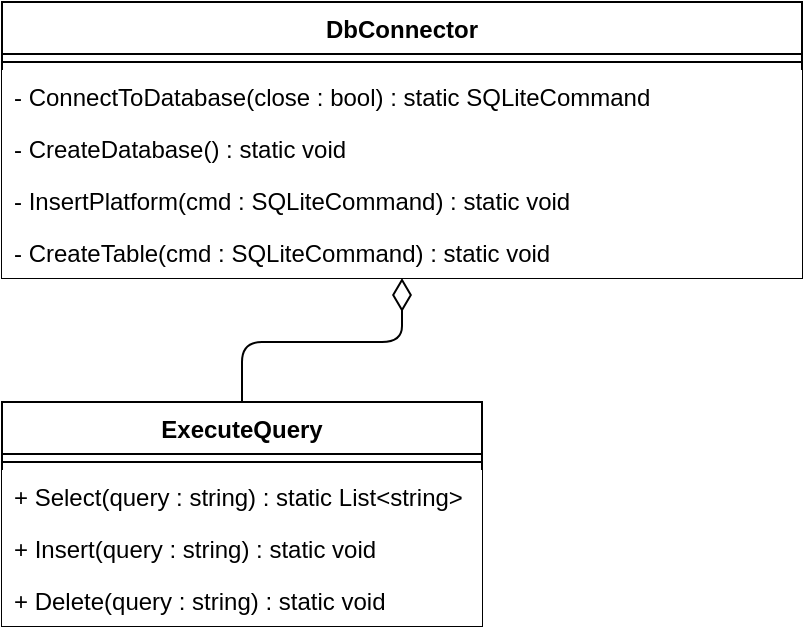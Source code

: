 <mxfile version="12.3.2" type="device" pages="4"><diagram id="8rH2qhK0ciFLfa-9ikj1" name="DatabaseManager"><mxGraphModel dx="1408" dy="808" grid="1" gridSize="10" guides="1" tooltips="1" connect="1" arrows="1" fold="1" page="1" pageScale="1" pageWidth="1169" pageHeight="827" math="0" shadow="0"><root><mxCell id="0"/><mxCell id="1" parent="0"/><mxCell id="wqlBL6JiEIg9jFbUROmp-1" value="DbConnector" style="swimlane;fontStyle=1;align=center;verticalAlign=top;childLayout=stackLayout;horizontal=1;startSize=26;horizontalStack=0;resizeParent=1;resizeParentMax=0;resizeLast=0;collapsible=1;marginBottom=0;fillColor=#ffffff;" parent="1" vertex="1"><mxGeometry x="40" y="40" width="400" height="138" as="geometry"/></mxCell><mxCell id="wqlBL6JiEIg9jFbUROmp-3" value="" style="line;strokeWidth=1;fillColor=#ffffff;align=left;verticalAlign=middle;spacingTop=-1;spacingLeft=3;spacingRight=3;rotatable=0;labelPosition=right;points=[];portConstraint=eastwest;" parent="wqlBL6JiEIg9jFbUROmp-1" vertex="1"><mxGeometry y="26" width="400" height="8" as="geometry"/></mxCell><mxCell id="wqlBL6JiEIg9jFbUROmp-14" value="- ConnectToDatabase(close : bool) : static SQLiteCommand" style="text;strokeColor=none;fillColor=#ffffff;align=left;verticalAlign=top;spacingLeft=4;spacingRight=4;overflow=hidden;rotatable=0;points=[[0,0.5],[1,0.5]];portConstraint=eastwest;" parent="wqlBL6JiEIg9jFbUROmp-1" vertex="1"><mxGeometry y="34" width="400" height="26" as="geometry"/></mxCell><mxCell id="5YTrlVqjwwyKd8IyrAX--2" value="- CreateDatabase() : static void" style="text;strokeColor=none;fillColor=#ffffff;align=left;verticalAlign=top;spacingLeft=4;spacingRight=4;overflow=hidden;rotatable=0;points=[[0,0.5],[1,0.5]];portConstraint=eastwest;" parent="wqlBL6JiEIg9jFbUROmp-1" vertex="1"><mxGeometry y="60" width="400" height="26" as="geometry"/></mxCell><mxCell id="wqlBL6JiEIg9jFbUROmp-13" value="- InsertPlatform(cmd : SQLiteCommand) : static void" style="text;strokeColor=none;fillColor=#ffffff;align=left;verticalAlign=top;spacingLeft=4;spacingRight=4;overflow=hidden;rotatable=0;points=[[0,0.5],[1,0.5]];portConstraint=eastwest;" parent="wqlBL6JiEIg9jFbUROmp-1" vertex="1"><mxGeometry y="86" width="400" height="26" as="geometry"/></mxCell><mxCell id="wqlBL6JiEIg9jFbUROmp-4" value="- CreateTable(cmd : SQLiteCommand) : static void" style="text;strokeColor=none;fillColor=#ffffff;align=left;verticalAlign=top;spacingLeft=4;spacingRight=4;overflow=hidden;rotatable=0;points=[[0,0.5],[1,0.5]];portConstraint=eastwest;" parent="wqlBL6JiEIg9jFbUROmp-1" vertex="1"><mxGeometry y="112" width="400" height="26" as="geometry"/></mxCell><mxCell id="wqlBL6JiEIg9jFbUROmp-9" value="ExecuteQuery" style="swimlane;fontStyle=1;align=center;verticalAlign=top;childLayout=stackLayout;horizontal=1;startSize=26;horizontalStack=0;resizeParent=1;resizeParentMax=0;resizeLast=0;collapsible=1;marginBottom=0;fillColor=#ffffff;" parent="1" vertex="1"><mxGeometry x="40" y="240" width="240" height="112" as="geometry"/></mxCell><mxCell id="wqlBL6JiEIg9jFbUROmp-11" value="" style="line;strokeWidth=1;fillColor=#ffffff;align=left;verticalAlign=middle;spacingTop=-1;spacingLeft=3;spacingRight=3;rotatable=0;labelPosition=right;points=[];portConstraint=eastwest;" parent="wqlBL6JiEIg9jFbUROmp-9" vertex="1"><mxGeometry y="26" width="240" height="8" as="geometry"/></mxCell><mxCell id="wqlBL6JiEIg9jFbUROmp-17" value="+ Select(query : string) : static List&lt;string&gt;" style="text;strokeColor=none;fillColor=#ffffff;align=left;verticalAlign=top;spacingLeft=4;spacingRight=4;overflow=hidden;rotatable=0;points=[[0,0.5],[1,0.5]];portConstraint=eastwest;" parent="wqlBL6JiEIg9jFbUROmp-9" vertex="1"><mxGeometry y="34" width="240" height="26" as="geometry"/></mxCell><mxCell id="wqlBL6JiEIg9jFbUROmp-16" value="+ Insert(query : string) : static void" style="text;strokeColor=none;fillColor=#ffffff;align=left;verticalAlign=top;spacingLeft=4;spacingRight=4;overflow=hidden;rotatable=0;points=[[0,0.5],[1,0.5]];portConstraint=eastwest;" parent="wqlBL6JiEIg9jFbUROmp-9" vertex="1"><mxGeometry y="60" width="240" height="26" as="geometry"/></mxCell><mxCell id="wqlBL6JiEIg9jFbUROmp-12" value="+ Delete(query : string) : static void" style="text;strokeColor=none;fillColor=#ffffff;align=left;verticalAlign=top;spacingLeft=4;spacingRight=4;overflow=hidden;rotatable=0;points=[[0,0.5],[1,0.5]];portConstraint=eastwest;" parent="wqlBL6JiEIg9jFbUROmp-9" vertex="1"><mxGeometry y="86" width="240" height="26" as="geometry"/></mxCell><mxCell id="5YTrlVqjwwyKd8IyrAX--1" value="&lt;div&gt;&lt;br&gt;&lt;/div&gt;" style="endArrow=none;html=1;endSize=12;startArrow=diamondThin;startSize=14;startFill=0;edgeStyle=orthogonalEdgeStyle;align=left;verticalAlign=bottom;endFill=0;entryX=0.5;entryY=0;entryDx=0;entryDy=0;exitX=0.5;exitY=1;exitDx=0;exitDy=0;" parent="1" source="wqlBL6JiEIg9jFbUROmp-1" target="wqlBL6JiEIg9jFbUROmp-9" edge="1"><mxGeometry x="-1" y="3" relative="1" as="geometry"><mxPoint x="40" y="340" as="sourcePoint"/><mxPoint x="200" y="340" as="targetPoint"/><Array as="points"><mxPoint x="240" y="210"/><mxPoint x="160" y="210"/></Array></mxGeometry></mxCell></root></mxGraphModel></diagram><diagram id="6PslcajDcrv22gbmObZF" name="DataManager"><mxGraphModel dx="1072" dy="792" grid="1" gridSize="10" guides="1" tooltips="1" connect="1" arrows="1" fold="1" page="1" pageScale="1" pageWidth="827" pageHeight="1169" math="0" shadow="0"><root><mxCell id="2_iFJF8kQrkWh5vnHYpg-0"/><mxCell id="2_iFJF8kQrkWh5vnHYpg-1" parent="2_iFJF8kQrkWh5vnHYpg-0"/><mxCell id="2_iFJF8kQrkWh5vnHYpg-2" value="CryptoPassword" style="swimlane;fontStyle=1;align=center;verticalAlign=top;childLayout=stackLayout;horizontal=1;startSize=26;horizontalStack=0;resizeParent=1;resizeParentMax=0;resizeLast=0;collapsible=1;marginBottom=0;fillColor=#ffffff;" parent="2_iFJF8kQrkWh5vnHYpg-1" vertex="1"><mxGeometry x="40" y="40" width="320" height="164" as="geometry"/></mxCell><mxCell id="2_iFJF8kQrkWh5vnHYpg-3" value="- saltSize : const int" style="text;strokeColor=none;fillColor=#ffffff;align=left;verticalAlign=top;spacingLeft=4;spacingRight=4;overflow=hidden;rotatable=0;points=[[0,0.5],[1,0.5]];portConstraint=eastwest;" parent="2_iFJF8kQrkWh5vnHYpg-2" vertex="1"><mxGeometry y="26" width="320" height="26" as="geometry"/></mxCell><mxCell id="2_iFJF8kQrkWh5vnHYpg-4" value="- hashSize : const int" style="text;strokeColor=none;fillColor=#ffffff;align=left;verticalAlign=top;spacingLeft=4;spacingRight=4;overflow=hidden;rotatable=0;points=[[0,0.5],[1,0.5]];portConstraint=eastwest;" parent="2_iFJF8kQrkWh5vnHYpg-2" vertex="1"><mxGeometry y="52" width="320" height="26" as="geometry"/></mxCell><mxCell id="2_iFJF8kQrkWh5vnHYpg-5" value="- iterations : const int" style="text;strokeColor=none;fillColor=#ffffff;align=left;verticalAlign=top;spacingLeft=4;spacingRight=4;overflow=hidden;rotatable=0;points=[[0,0.5],[1,0.5]];portConstraint=eastwest;" parent="2_iFJF8kQrkWh5vnHYpg-2" vertex="1"><mxGeometry y="78" width="320" height="26" as="geometry"/></mxCell><mxCell id="2_iFJF8kQrkWh5vnHYpg-6" value="" style="line;strokeWidth=1;fillColor=#ffffff;align=left;verticalAlign=middle;spacingTop=-1;spacingLeft=3;spacingRight=3;rotatable=0;labelPosition=right;points=[];portConstraint=eastwest;" parent="2_iFJF8kQrkWh5vnHYpg-2" vertex="1"><mxGeometry y="104" width="320" height="8" as="geometry"/></mxCell><mxCell id="2_iFJF8kQrkWh5vnHYpg-7" value="+ Hash(password : string) : string" style="text;strokeColor=none;fillColor=#ffffff;align=left;verticalAlign=top;spacingLeft=4;spacingRight=4;overflow=hidden;rotatable=0;points=[[0,0.5],[1,0.5]];portConstraint=eastwest;" parent="2_iFJF8kQrkWh5vnHYpg-2" vertex="1"><mxGeometry y="112" width="320" height="26" as="geometry"/></mxCell><mxCell id="2_iFJF8kQrkWh5vnHYpg-8" value="+ Verify(password : string, hashedPassword : string) : bool" style="text;strokeColor=none;fillColor=#ffffff;align=left;verticalAlign=top;spacingLeft=4;spacingRight=4;overflow=hidden;rotatable=0;points=[[0,0.5],[1,0.5]];portConstraint=eastwest;" parent="2_iFJF8kQrkWh5vnHYpg-2" vertex="1"><mxGeometry y="138" width="320" height="26" as="geometry"/></mxCell><mxCell id="2_iFJF8kQrkWh5vnHYpg-9" value="GameManager" style="swimlane;fontStyle=1;align=center;verticalAlign=top;childLayout=stackLayout;horizontal=1;startSize=26;horizontalStack=0;resizeParent=1;resizeParentMax=0;resizeLast=0;collapsible=1;marginBottom=0;fillColor=#ffffff;" parent="2_iFJF8kQrkWh5vnHYpg-1" vertex="1"><mxGeometry x="400" y="40" width="440" height="216" as="geometry"><mxRectangle x="240" y="40" width="130" height="26" as="alternateBounds"/></mxGeometry></mxCell><mxCell id="2_iFJF8kQrkWh5vnHYpg-12" value="" style="line;strokeWidth=1;fillColor=#ffffff;align=left;verticalAlign=middle;spacingTop=-1;spacingLeft=3;spacingRight=3;rotatable=0;labelPosition=right;points=[];portConstraint=eastwest;" parent="2_iFJF8kQrkWh5vnHYpg-9" vertex="1"><mxGeometry y="26" width="440" height="8" as="geometry"/></mxCell><mxCell id="2_iFJF8kQrkWh5vnHYpg-13" value="+ GetGameLibrary(email : string) : static DataTable" style="text;strokeColor=none;fillColor=#ffffff;align=left;verticalAlign=top;spacingLeft=4;spacingRight=4;overflow=hidden;rotatable=0;points=[[0,0.5],[1,0.5]];portConstraint=eastwest;" parent="2_iFJF8kQrkWh5vnHYpg-9" vertex="1"><mxGeometry y="34" width="440" height="26" as="geometry"/></mxCell><mxCell id="2_iFJF8kQrkWh5vnHYpg-14" value="+ AddGameToLibrary(game : Game, user : User) : static bool" style="text;strokeColor=none;fillColor=#ffffff;align=left;verticalAlign=top;spacingLeft=4;spacingRight=4;overflow=hidden;rotatable=0;points=[[0,0.5],[1,0.5]];portConstraint=eastwest;" parent="2_iFJF8kQrkWh5vnHYpg-9" vertex="1"><mxGeometry y="60" width="440" height="26" as="geometry"/></mxCell><mxCell id="wU154xudH4IZG13JJKXc-4" value="+ DeleteFromLibrary(cell1 : string, cell2 :  string, username : string) : static void" style="text;strokeColor=none;fillColor=#ffffff;align=left;verticalAlign=top;spacingLeft=4;spacingRight=4;overflow=hidden;rotatable=0;points=[[0,0.5],[1,0.5]];portConstraint=eastwest;" parent="2_iFJF8kQrkWh5vnHYpg-9" vertex="1"><mxGeometry y="86" width="440" height="26" as="geometry"/></mxCell><mxCell id="2_iFJF8kQrkWh5vnHYpg-15" value="+ GetGameList() : static List&lt;string&gt;" style="text;strokeColor=none;fillColor=#ffffff;align=left;verticalAlign=top;spacingLeft=4;spacingRight=4;overflow=hidden;rotatable=0;points=[[0,0.5],[1,0.5]];portConstraint=eastwest;" parent="2_iFJF8kQrkWh5vnHYpg-9" vertex="1"><mxGeometry y="112" width="440" height="26" as="geometry"/></mxCell><mxCell id="2_iFJF8kQrkWh5vnHYpg-16" value="+ AddGameToGameList(game : Game) : static void" style="text;strokeColor=none;fillColor=#ffffff;align=left;verticalAlign=top;spacingLeft=4;spacingRight=4;overflow=hidden;rotatable=0;points=[[0,0.5],[1,0.5]];portConstraint=eastwest;" parent="2_iFJF8kQrkWh5vnHYpg-9" vertex="1"><mxGeometry y="138" width="440" height="26" as="geometry"/></mxCell><mxCell id="wU154xudH4IZG13JJKXc-2" value="+ AddGamePlatform(game : Game) : static void " style="text;strokeColor=none;fillColor=#ffffff;align=left;verticalAlign=top;spacingLeft=4;spacingRight=4;overflow=hidden;rotatable=0;points=[[0,0.5],[1,0.5]];portConstraint=eastwest;" parent="2_iFJF8kQrkWh5vnHYpg-9" vertex="1"><mxGeometry y="164" width="440" height="26" as="geometry"/></mxCell><mxCell id="wU154xudH4IZG13JJKXc-3" value="+ GetGameID(game : Game) : static int" style="text;strokeColor=none;fillColor=#ffffff;align=left;verticalAlign=top;spacingLeft=4;spacingRight=4;overflow=hidden;rotatable=0;points=[[0,0.5],[1,0.5]];portConstraint=eastwest;" parent="2_iFJF8kQrkWh5vnHYpg-9" vertex="1"><mxGeometry y="190" width="440" height="26" as="geometry"/></mxCell><mxCell id="wU154xudH4IZG13JJKXc-1" style="edgeStyle=orthogonalEdgeStyle;rounded=1;orthogonalLoop=1;jettySize=auto;html=1;exitX=0.5;exitY=0;exitDx=0;exitDy=0;entryX=0.5;entryY=1;entryDx=0;entryDy=0;endArrow=diamondThin;endFill=0;endSize=14;startSize=14;" parent="2_iFJF8kQrkWh5vnHYpg-1" source="69_UM26M6LGKcwRAkgkt-0" target="2_iFJF8kQrkWh5vnHYpg-9" edge="1"><mxGeometry relative="1" as="geometry"><mxPoint x="630" y="230" as="targetPoint"/><Array as="points"><mxPoint x="700" y="300"/><mxPoint x="620" y="300"/></Array></mxGeometry></mxCell><mxCell id="69_UM26M6LGKcwRAkgkt-0" value="User" style="swimlane;fontStyle=1;align=center;verticalAlign=top;childLayout=stackLayout;horizontal=1;startSize=26;horizontalStack=0;resizeParent=1;resizeParentMax=0;resizeLast=0;collapsible=1;marginBottom=0;fillColor=#ffffff;" parent="2_iFJF8kQrkWh5vnHYpg-1" vertex="1"><mxGeometry x="520" y="480" width="360" height="164" as="geometry"/></mxCell><mxCell id="69_UM26M6LGKcwRAkgkt-1" value="- username : string" style="text;strokeColor=none;fillColor=#ffffff;align=left;verticalAlign=top;spacingLeft=4;spacingRight=4;overflow=hidden;rotatable=0;points=[[0,0.5],[1,0.5]];portConstraint=eastwest;" parent="69_UM26M6LGKcwRAkgkt-0" vertex="1"><mxGeometry y="26" width="360" height="26" as="geometry"/></mxCell><mxCell id="69_UM26M6LGKcwRAkgkt-2" value="- password : string" style="text;strokeColor=none;fillColor=#ffffff;align=left;verticalAlign=top;spacingLeft=4;spacingRight=4;overflow=hidden;rotatable=0;points=[[0,0.5],[1,0.5]];portConstraint=eastwest;" parent="69_UM26M6LGKcwRAkgkt-0" vertex="1"><mxGeometry y="52" width="360" height="26" as="geometry"/></mxCell><mxCell id="69_UM26M6LGKcwRAkgkt-3" value="- rePassword : string" style="text;strokeColor=none;fillColor=#ffffff;align=left;verticalAlign=top;spacingLeft=4;spacingRight=4;overflow=hidden;rotatable=0;points=[[0,0.5],[1,0.5]];portConstraint=eastwest;" parent="69_UM26M6LGKcwRAkgkt-0" vertex="1"><mxGeometry y="78" width="360" height="26" as="geometry"/></mxCell><mxCell id="69_UM26M6LGKcwRAkgkt-4" value="" style="line;strokeWidth=1;fillColor=#ffffff;align=left;verticalAlign=middle;spacingTop=-1;spacingLeft=3;spacingRight=3;rotatable=0;labelPosition=right;points=[];portConstraint=eastwest;" parent="69_UM26M6LGKcwRAkgkt-0" vertex="1"><mxGeometry y="104" width="360" height="8" as="geometry"/></mxCell><mxCell id="69_UM26M6LGKcwRAkgkt-6" value="+ User(username : string, password : string, rePassword : string)" style="text;strokeColor=none;fillColor=#ffffff;align=left;verticalAlign=top;spacingLeft=4;spacingRight=4;overflow=hidden;rotatable=0;points=[[0,0.5],[1,0.5]];portConstraint=eastwest;" parent="69_UM26M6LGKcwRAkgkt-0" vertex="1"><mxGeometry y="112" width="360" height="26" as="geometry"/></mxCell><mxCell id="69_UM26M6LGKcwRAkgkt-5" value="+ &lt;&lt;get&gt;&gt; Username() : string" style="text;strokeColor=none;fillColor=#ffffff;align=left;verticalAlign=top;spacingLeft=4;spacingRight=4;overflow=hidden;rotatable=0;points=[[0,0.5],[1,0.5]];portConstraint=eastwest;" parent="69_UM26M6LGKcwRAkgkt-0" vertex="1"><mxGeometry y="138" width="360" height="26" as="geometry"/></mxCell><mxCell id="69_UM26M6LGKcwRAkgkt-30" value="Game" style="swimlane;fontStyle=1;align=center;verticalAlign=top;childLayout=stackLayout;horizontal=1;startSize=26;horizontalStack=0;resizeParent=1;resizeParentMax=0;resizeLast=0;collapsible=1;marginBottom=0;fillColor=#ffffff;" parent="2_iFJF8kQrkWh5vnHYpg-1" vertex="1"><mxGeometry x="320" y="320" width="240" height="112" as="geometry"><mxRectangle x="240" y="40" width="130" height="26" as="alternateBounds"/></mxGeometry></mxCell><mxCell id="69_UM26M6LGKcwRAkgkt-34" value="- title : string" style="text;strokeColor=none;fillColor=#ffffff;align=left;verticalAlign=top;spacingLeft=4;spacingRight=4;overflow=hidden;rotatable=0;points=[[0,0.5],[1,0.5]];portConstraint=eastwest;" parent="69_UM26M6LGKcwRAkgkt-30" vertex="1"><mxGeometry y="26" width="240" height="26" as="geometry"/></mxCell><mxCell id="69_UM26M6LGKcwRAkgkt-32" value="- platform : string" style="text;strokeColor=none;fillColor=#ffffff;align=left;verticalAlign=top;spacingLeft=4;spacingRight=4;overflow=hidden;rotatable=0;points=[[0,0.5],[1,0.5]];portConstraint=eastwest;" parent="69_UM26M6LGKcwRAkgkt-30" vertex="1"><mxGeometry y="52" width="240" height="26" as="geometry"/></mxCell><mxCell id="69_UM26M6LGKcwRAkgkt-31" value="" style="line;strokeWidth=1;fillColor=#ffffff;align=left;verticalAlign=middle;spacingTop=-1;spacingLeft=3;spacingRight=3;rotatable=0;labelPosition=right;points=[];portConstraint=eastwest;" parent="69_UM26M6LGKcwRAkgkt-30" vertex="1"><mxGeometry y="78" width="240" height="8" as="geometry"/></mxCell><mxCell id="69_UM26M6LGKcwRAkgkt-33" value="+ Game(title : string, platform : string)" style="text;strokeColor=none;fillColor=#ffffff;align=left;verticalAlign=top;spacingLeft=4;spacingRight=4;overflow=hidden;rotatable=0;points=[[0,0.5],[1,0.5]];portConstraint=eastwest;" parent="69_UM26M6LGKcwRAkgkt-30" vertex="1"><mxGeometry y="86" width="240" height="26" as="geometry"/></mxCell><mxCell id="69_UM26M6LGKcwRAkgkt-41" value="LoginRegisterLib" style="swimlane;fontStyle=1;align=center;verticalAlign=top;childLayout=stackLayout;horizontal=1;startSize=26;horizontalStack=0;resizeParent=1;resizeParentMax=0;resizeLast=0;collapsible=1;marginBottom=0;fillColor=#ffffff;" parent="2_iFJF8kQrkWh5vnHYpg-1" vertex="1"><mxGeometry x="40" y="480" width="440" height="190" as="geometry"><mxRectangle x="240" y="40" width="130" height="26" as="alternateBounds"/></mxGeometry></mxCell><mxCell id="69_UM26M6LGKcwRAkgkt-42" value="- fieldColor : Color" style="text;strokeColor=none;fillColor=#ffffff;align=left;verticalAlign=top;spacingLeft=4;spacingRight=4;overflow=hidden;rotatable=0;points=[[0,0.5],[1,0.5]];portConstraint=eastwest;" parent="69_UM26M6LGKcwRAkgkt-41" vertex="1"><mxGeometry y="26" width="440" height="26" as="geometry"/></mxCell><mxCell id="69_UM26M6LGKcwRAkgkt-44" value="" style="line;strokeWidth=1;fillColor=#ffffff;align=left;verticalAlign=middle;spacingTop=-1;spacingLeft=3;spacingRight=3;rotatable=0;labelPosition=right;points=[];portConstraint=eastwest;" parent="69_UM26M6LGKcwRAkgkt-41" vertex="1"><mxGeometry y="52" width="440" height="8" as="geometry"/></mxCell><mxCell id="69_UM26M6LGKcwRAkgkt-45" value="+ &lt;&lt;get&gt;&gt; Status() : bool" style="text;strokeColor=none;fillColor=#ffffff;align=left;verticalAlign=top;spacingLeft=4;spacingRight=4;overflow=hidden;rotatable=0;points=[[0,0.5],[1,0.5]];portConstraint=eastwest;" parent="69_UM26M6LGKcwRAkgkt-41" vertex="1"><mxGeometry y="60" width="440" height="26" as="geometry"/></mxCell><mxCell id="69_UM26M6LGKcwRAkgkt-46" value="+ &lt;&lt;set&gt;&gt; Status() : bool" style="text;strokeColor=none;fillColor=#ffffff;align=left;verticalAlign=top;spacingLeft=4;spacingRight=4;overflow=hidden;rotatable=0;points=[[0,0.5],[1,0.5]];portConstraint=eastwest;" parent="69_UM26M6LGKcwRAkgkt-41" vertex="1"><mxGeometry y="86" width="440" height="26" as="geometry"/></mxCell><mxCell id="69_UM26M6LGKcwRAkgkt-47" value="+ ValidMail(email : string) : bool" style="text;strokeColor=none;fillColor=#ffffff;align=left;verticalAlign=top;spacingLeft=4;spacingRight=4;overflow=hidden;rotatable=0;points=[[0,0.5],[1,0.5]];portConstraint=eastwest;" parent="69_UM26M6LGKcwRAkgkt-41" vertex="1"><mxGeometry y="112" width="440" height="26" as="geometry"/></mxCell><mxCell id="69_UM26M6LGKcwRAkgkt-60" value="+ CheckMail(email : string) : Color" style="text;strokeColor=none;fillColor=#ffffff;align=left;verticalAlign=top;spacingLeft=4;spacingRight=4;overflow=hidden;rotatable=0;points=[[0,0.5],[1,0.5]];portConstraint=eastwest;" parent="69_UM26M6LGKcwRAkgkt-41" vertex="1"><mxGeometry y="138" width="440" height="26" as="geometry"/></mxCell><mxCell id="69_UM26M6LGKcwRAkgkt-48" value="+ CheckPassword(password : string, rePassword : string, status : bool) : Color" style="text;strokeColor=none;fillColor=#ffffff;align=left;verticalAlign=top;spacingLeft=4;spacingRight=4;overflow=hidden;rotatable=0;points=[[0,0.5],[1,0.5]];portConstraint=eastwest;" parent="69_UM26M6LGKcwRAkgkt-41" vertex="1"><mxGeometry y="164" width="440" height="26" as="geometry"/></mxCell><mxCell id="69_UM26M6LGKcwRAkgkt-49" value="UserManager" style="swimlane;fontStyle=1;align=center;verticalAlign=top;childLayout=stackLayout;horizontal=1;startSize=26;horizontalStack=0;resizeParent=1;resizeParentMax=0;resizeLast=0;collapsible=1;marginBottom=0;fillColor=#ffffff;" parent="2_iFJF8kQrkWh5vnHYpg-1" vertex="1"><mxGeometry x="40" y="320" width="240" height="138" as="geometry"/></mxCell><mxCell id="69_UM26M6LGKcwRAkgkt-52" value="  crypto : CryptoPassword" style="text;strokeColor=none;fillColor=#ffffff;align=left;verticalAlign=top;spacingLeft=4;spacingRight=4;overflow=hidden;rotatable=0;points=[[0,0.5],[1,0.5]];portConstraint=eastwest;" parent="69_UM26M6LGKcwRAkgkt-49" vertex="1"><mxGeometry y="26" width="240" height="26" as="geometry"/></mxCell><mxCell id="69_UM26M6LGKcwRAkgkt-53" value="" style="line;strokeWidth=1;fillColor=#ffffff;align=left;verticalAlign=middle;spacingTop=-1;spacingLeft=3;spacingRight=3;rotatable=0;labelPosition=right;points=[];portConstraint=eastwest;" parent="69_UM26M6LGKcwRAkgkt-49" vertex="1"><mxGeometry y="52" width="240" height="8" as="geometry"/></mxCell><mxCell id="69_UM26M6LGKcwRAkgkt-54" value="+ LoginRequest() : static bool" style="text;strokeColor=none;fillColor=#ffffff;align=left;verticalAlign=top;spacingLeft=4;spacingRight=4;overflow=hidden;rotatable=0;points=[[0,0.5],[1,0.5]];portConstraint=eastwest;" parent="69_UM26M6LGKcwRAkgkt-49" vertex="1"><mxGeometry y="60" width="240" height="26" as="geometry"/></mxCell><mxCell id="n_1ILSy6Zcqhq57bWC2y-1" value="+ RegisterRequest() : static bool" style="text;strokeColor=none;fillColor=#ffffff;align=left;verticalAlign=top;spacingLeft=4;spacingRight=4;overflow=hidden;rotatable=0;points=[[0,0.5],[1,0.5]];portConstraint=eastwest;" parent="69_UM26M6LGKcwRAkgkt-49" vertex="1"><mxGeometry y="86" width="240" height="26" as="geometry"/></mxCell><mxCell id="69_UM26M6LGKcwRAkgkt-55" value="+ GetUserID(email : string) : static int" style="text;strokeColor=none;fillColor=#ffffff;align=left;verticalAlign=top;spacingLeft=4;spacingRight=4;overflow=hidden;rotatable=0;points=[[0,0.5],[1,0.5]];portConstraint=eastwest;" parent="69_UM26M6LGKcwRAkgkt-49" vertex="1"><mxGeometry y="112" width="240" height="26" as="geometry"/></mxCell><mxCell id="69_UM26M6LGKcwRAkgkt-61" value="" style="endArrow=none;html=1;endSize=12;startArrow=diamondThin;startSize=14;startFill=0;edgeStyle=orthogonalEdgeStyle;align=left;verticalAlign=bottom;endFill=0;entryX=0.5;entryY=0;entryDx=0;entryDy=0;" parent="2_iFJF8kQrkWh5vnHYpg-1" source="2_iFJF8kQrkWh5vnHYpg-8" target="69_UM26M6LGKcwRAkgkt-49" edge="1"><mxGeometry x="1" y="-32" relative="1" as="geometry"><mxPoint x="240" y="240" as="sourcePoint"/><mxPoint x="300" y="730" as="targetPoint"/><mxPoint x="30" y="-22" as="offset"/><Array as="points"><mxPoint x="200" y="260"/><mxPoint x="160" y="260"/></Array></mxGeometry></mxCell><mxCell id="n_1ILSy6Zcqhq57bWC2y-0" value="" style="endArrow=none;html=1;endSize=12;startArrow=diamondThin;startSize=14;startFill=0;edgeStyle=orthogonalEdgeStyle;align=left;verticalAlign=bottom;endFill=0;entryX=0.5;entryY=0;entryDx=0;entryDy=0;exitX=0.5;exitY=1;exitDx=0;exitDy=0;" parent="2_iFJF8kQrkWh5vnHYpg-1" source="2_iFJF8kQrkWh5vnHYpg-9" target="69_UM26M6LGKcwRAkgkt-30" edge="1"><mxGeometry x="1" y="-32" relative="1" as="geometry"><mxPoint x="540" y="220" as="sourcePoint"/><mxPoint x="150" y="330" as="targetPoint"/><mxPoint x="30" y="-22" as="offset"/><Array as="points"><mxPoint x="620" y="300"/><mxPoint x="440" y="300"/></Array></mxGeometry></mxCell><mxCell id="wU154xudH4IZG13JJKXc-0" value="" style="endArrow=none;html=1;endSize=12;startArrow=diamondThin;startSize=14;startFill=0;edgeStyle=orthogonalEdgeStyle;align=left;verticalAlign=bottom;endFill=0;entryX=0;entryY=0.5;entryDx=0;entryDy=0;exitX=0.5;exitY=1;exitDx=0;exitDy=0;" parent="2_iFJF8kQrkWh5vnHYpg-1" source="2_iFJF8kQrkWh5vnHYpg-2" target="2_iFJF8kQrkWh5vnHYpg-9" edge="1"><mxGeometry x="1" y="-32" relative="1" as="geometry"><mxPoint x="250" y="240" as="sourcePoint"/><mxPoint x="450" y="290" as="targetPoint"/><mxPoint x="30" y="-22" as="offset"/><Array as="points"><mxPoint x="200" y="260"/><mxPoint x="380" y="260"/><mxPoint x="380" y="148"/></Array></mxGeometry></mxCell></root></mxGraphModel></diagram><diagram id="SNH6GtqS9SvUkmmcD7w4" name="GameLibrary"><mxGraphModel dx="1072" dy="792" grid="1" gridSize="10" guides="1" tooltips="1" connect="1" arrows="1" fold="1" page="1" pageScale="1" pageWidth="827" pageHeight="1169" math="0" shadow="0"><root><mxCell id="1zI9d-A1muuOE-DZFisw-0"/><mxCell id="1zI9d-A1muuOE-DZFisw-1" parent="1zI9d-A1muuOE-DZFisw-0"/></root></mxGraphModel></diagram><diagram id="SCbu2-3S-q2eXVAEVuSX" name="Exception"><mxGraphModel dx="1072" dy="792" grid="1" gridSize="10" guides="1" tooltips="1" connect="1" arrows="1" fold="1" page="1" pageScale="1" pageWidth="1169" pageHeight="827" math="0" shadow="0"><root><mxCell id="p5mgHxHK6JLiTEhJRNLz-0"/><mxCell id="p5mgHxHK6JLiTEhJRNLz-1" parent="p5mgHxHK6JLiTEhJRNLz-0"/><mxCell id="Ay51lUiRxHKTKbiWKoD_-0" value="DbException" style="swimlane;fontStyle=1;align=center;verticalAlign=top;childLayout=stackLayout;horizontal=1;startSize=26;horizontalStack=0;resizeParent=1;resizeParentMax=0;resizeLast=0;collapsible=1;marginBottom=0;fillColor=#ffffff;" parent="p5mgHxHK6JLiTEhJRNLz-1" vertex="1"><mxGeometry x="40" y="40" width="240" height="60" as="geometry"><mxRectangle x="240" y="40" width="130" height="26" as="alternateBounds"/></mxGeometry></mxCell><mxCell id="Ay51lUiRxHKTKbiWKoD_-1" value="" style="line;strokeWidth=1;fillColor=#ffffff;align=left;verticalAlign=middle;spacingTop=-1;spacingLeft=3;spacingRight=3;rotatable=0;labelPosition=right;points=[];portConstraint=eastwest;" parent="Ay51lUiRxHKTKbiWKoD_-0" vertex="1"><mxGeometry y="26" width="240" height="8" as="geometry"/></mxCell><mxCell id="Ay51lUiRxHKTKbiWKoD_-10" value="+ FailedDatabaseConnectionException()" style="text;strokeColor=none;fillColor=#ffffff;align=left;verticalAlign=top;spacingLeft=4;spacingRight=4;overflow=hidden;rotatable=0;points=[[0,0.5],[1,0.5]];portConstraint=eastwest;" parent="Ay51lUiRxHKTKbiWKoD_-0" vertex="1"><mxGeometry y="34" width="240" height="26" as="geometry"/></mxCell><mxCell id="Ay51lUiRxHKTKbiWKoD_-11" value="LoginRegisterException" style="swimlane;fontStyle=1;align=center;verticalAlign=top;childLayout=stackLayout;horizontal=1;startSize=26;horizontalStack=0;resizeParent=1;resizeParentMax=0;resizeLast=0;collapsible=1;marginBottom=0;fillColor=#ffffff;" parent="p5mgHxHK6JLiTEhJRNLz-1" vertex="1"><mxGeometry x="560" y="40" width="200" height="190" as="geometry"><mxRectangle x="240" y="40" width="130" height="26" as="alternateBounds"/></mxGeometry></mxCell><mxCell id="Ay51lUiRxHKTKbiWKoD_-12" value="" style="line;strokeWidth=1;fillColor=#ffffff;align=left;verticalAlign=middle;spacingTop=-1;spacingLeft=3;spacingRight=3;rotatable=0;labelPosition=right;points=[];portConstraint=eastwest;" parent="Ay51lUiRxHKTKbiWKoD_-11" vertex="1"><mxGeometry y="26" width="200" height="8" as="geometry"/></mxCell><mxCell id="Ay51lUiRxHKTKbiWKoD_-14" value="+ UserDoesntExistException()" style="text;strokeColor=none;fillColor=#ffffff;align=left;verticalAlign=top;spacingLeft=4;spacingRight=4;overflow=hidden;rotatable=0;points=[[0,0.5],[1,0.5]];portConstraint=eastwest;" parent="Ay51lUiRxHKTKbiWKoD_-11" vertex="1"><mxGeometry y="34" width="200" height="26" as="geometry"/></mxCell><mxCell id="Ay51lUiRxHKTKbiWKoD_-15" value="+ WrongPasswordException()" style="text;strokeColor=none;fillColor=#ffffff;align=left;verticalAlign=top;spacingLeft=4;spacingRight=4;overflow=hidden;rotatable=0;points=[[0,0.5],[1,0.5]];portConstraint=eastwest;" parent="Ay51lUiRxHKTKbiWKoD_-11" vertex="1"><mxGeometry y="60" width="200" height="26" as="geometry"/></mxCell><mxCell id="6H1q9p2LvEA9sJuJgb_t-0" value="+ UserAlreadyExistsException()" style="text;strokeColor=none;fillColor=#ffffff;align=left;verticalAlign=top;spacingLeft=4;spacingRight=4;overflow=hidden;rotatable=0;points=[[0,0.5],[1,0.5]];portConstraint=eastwest;" parent="Ay51lUiRxHKTKbiWKoD_-11" vertex="1"><mxGeometry y="86" width="200" height="26" as="geometry"/></mxCell><mxCell id="Ay51lUiRxHKTKbiWKoD_-17" value="+ PasswordDontMatchException()" style="text;strokeColor=none;fillColor=#ffffff;align=left;verticalAlign=top;spacingLeft=4;spacingRight=4;overflow=hidden;rotatable=0;points=[[0,0.5],[1,0.5]];portConstraint=eastwest;" parent="Ay51lUiRxHKTKbiWKoD_-11" vertex="1"><mxGeometry y="112" width="200" height="26" as="geometry"/></mxCell><mxCell id="Ay51lUiRxHKTKbiWKoD_-18" value="+ NotValidEmailException()" style="text;strokeColor=none;fillColor=#ffffff;align=left;verticalAlign=top;spacingLeft=4;spacingRight=4;overflow=hidden;rotatable=0;points=[[0,0.5],[1,0.5]];portConstraint=eastwest;" parent="Ay51lUiRxHKTKbiWKoD_-11" vertex="1"><mxGeometry y="138" width="200" height="26" as="geometry"/></mxCell><mxCell id="Ay51lUiRxHKTKbiWKoD_-19" value="+ EmptyFieldException()" style="text;strokeColor=none;fillColor=#ffffff;align=left;verticalAlign=top;spacingLeft=4;spacingRight=4;overflow=hidden;rotatable=0;points=[[0,0.5],[1,0.5]];portConstraint=eastwest;" parent="Ay51lUiRxHKTKbiWKoD_-11" vertex="1"><mxGeometry y="164" width="200" height="26" as="geometry"/></mxCell><mxCell id="Ay51lUiRxHKTKbiWKoD_-21" value="FailedDatabaseConnectionException" style="swimlane;fontStyle=1;align=center;verticalAlign=top;childLayout=stackLayout;horizontal=1;startSize=26;horizontalStack=0;resizeParent=1;resizeParentMax=0;resizeLast=0;collapsible=1;marginBottom=0;fillColor=#ffffff;" parent="p5mgHxHK6JLiTEhJRNLz-1" vertex="1"><mxGeometry x="40" y="280" width="240" height="34" as="geometry"><mxRectangle x="240" y="40" width="130" height="26" as="alternateBounds"/></mxGeometry></mxCell><mxCell id="Ay51lUiRxHKTKbiWKoD_-22" value="" style="line;strokeWidth=1;fillColor=#ffffff;align=left;verticalAlign=middle;spacingTop=-1;spacingLeft=3;spacingRight=3;rotatable=0;labelPosition=right;points=[];portConstraint=eastwest;" parent="Ay51lUiRxHKTKbiWKoD_-21" vertex="1"><mxGeometry y="26" width="240" height="8" as="geometry"/></mxCell><mxCell id="Ay51lUiRxHKTKbiWKoD_-24" value="" style="endArrow=block;html=1;endFill=1;entryX=0.5;entryY=1;entryDx=0;entryDy=0;exitX=0.5;exitY=0;exitDx=0;exitDy=0;edgeStyle=orthogonalEdgeStyle;" parent="p5mgHxHK6JLiTEhJRNLz-1" source="Ay51lUiRxHKTKbiWKoD_-21" target="Ay51lUiRxHKTKbiWKoD_-0" edge="1"><mxGeometry width="50" height="50" relative="1" as="geometry"><mxPoint x="40" y="390" as="sourcePoint"/><mxPoint x="90" y="340" as="targetPoint"/></mxGeometry></mxCell><mxCell id="6H1q9p2LvEA9sJuJgb_t-1" value="UserDoesntExistException" style="swimlane;fontStyle=1;align=center;verticalAlign=top;childLayout=stackLayout;horizontal=1;startSize=26;horizontalStack=0;resizeParent=1;resizeParentMax=0;resizeLast=0;collapsible=1;marginBottom=0;fillColor=#ffffff;" parent="p5mgHxHK6JLiTEhJRNLz-1" vertex="1"><mxGeometry x="560" y="280" width="200" height="34" as="geometry"><mxRectangle x="240" y="40" width="130" height="26" as="alternateBounds"/></mxGeometry></mxCell><mxCell id="6H1q9p2LvEA9sJuJgb_t-2" value="" style="line;strokeWidth=1;fillColor=#ffffff;align=left;verticalAlign=middle;spacingTop=-1;spacingLeft=3;spacingRight=3;rotatable=0;labelPosition=right;points=[];portConstraint=eastwest;" parent="6H1q9p2LvEA9sJuJgb_t-1" vertex="1"><mxGeometry y="26" width="200" height="8" as="geometry"/></mxCell><mxCell id="6H1q9p2LvEA9sJuJgb_t-3" value="WrongPasswordException&#10;" style="swimlane;fontStyle=1;align=center;verticalAlign=top;childLayout=stackLayout;horizontal=1;startSize=26;horizontalStack=0;resizeParent=1;resizeParentMax=0;resizeLast=0;collapsible=1;marginBottom=0;fillColor=#ffffff;" parent="p5mgHxHK6JLiTEhJRNLz-1" vertex="1"><mxGeometry x="800" y="280" width="200" height="34" as="geometry"><mxRectangle x="240" y="40" width="130" height="26" as="alternateBounds"/></mxGeometry></mxCell><mxCell id="6H1q9p2LvEA9sJuJgb_t-4" value="" style="line;strokeWidth=1;fillColor=#ffffff;align=left;verticalAlign=middle;spacingTop=-1;spacingLeft=3;spacingRight=3;rotatable=0;labelPosition=right;points=[];portConstraint=eastwest;" parent="6H1q9p2LvEA9sJuJgb_t-3" vertex="1"><mxGeometry y="26" width="200" height="8" as="geometry"/></mxCell><mxCell id="6H1q9p2LvEA9sJuJgb_t-5" value="UserAlreadyExistsException" style="swimlane;fontStyle=1;align=center;verticalAlign=top;childLayout=stackLayout;horizontal=1;startSize=26;horizontalStack=0;resizeParent=1;resizeParentMax=0;resizeLast=0;collapsible=1;marginBottom=0;fillColor=#ffffff;" parent="p5mgHxHK6JLiTEhJRNLz-1" vertex="1"><mxGeometry x="40" y="362" width="200" height="34" as="geometry"><mxRectangle x="240" y="40" width="130" height="26" as="alternateBounds"/></mxGeometry></mxCell><mxCell id="6H1q9p2LvEA9sJuJgb_t-6" value="" style="line;strokeWidth=1;fillColor=#ffffff;align=left;verticalAlign=middle;spacingTop=-1;spacingLeft=3;spacingRight=3;rotatable=0;labelPosition=right;points=[];portConstraint=eastwest;" parent="6H1q9p2LvEA9sJuJgb_t-5" vertex="1"><mxGeometry y="26" width="200" height="8" as="geometry"/></mxCell><mxCell id="6H1q9p2LvEA9sJuJgb_t-7" value="EmptyFieldException" style="swimlane;fontStyle=1;align=center;verticalAlign=top;childLayout=stackLayout;horizontal=1;startSize=26;horizontalStack=0;resizeParent=1;resizeParentMax=0;resizeLast=0;collapsible=1;marginBottom=0;fillColor=#ffffff;" parent="p5mgHxHK6JLiTEhJRNLz-1" vertex="1"><mxGeometry x="760" y="362" width="200" height="34" as="geometry"><mxRectangle x="240" y="40" width="130" height="26" as="alternateBounds"/></mxGeometry></mxCell><mxCell id="6H1q9p2LvEA9sJuJgb_t-8" value="" style="line;strokeWidth=1;fillColor=#ffffff;align=left;verticalAlign=middle;spacingTop=-1;spacingLeft=3;spacingRight=3;rotatable=0;labelPosition=right;points=[];portConstraint=eastwest;" parent="6H1q9p2LvEA9sJuJgb_t-7" vertex="1"><mxGeometry y="26" width="200" height="8" as="geometry"/></mxCell><mxCell id="6H1q9p2LvEA9sJuJgb_t-9" value="NotValidEmailException" style="swimlane;fontStyle=1;align=center;verticalAlign=top;childLayout=stackLayout;horizontal=1;startSize=26;horizontalStack=0;resizeParent=1;resizeParentMax=0;resizeLast=0;collapsible=1;marginBottom=0;fillColor=#ffffff;" parent="p5mgHxHK6JLiTEhJRNLz-1" vertex="1"><mxGeometry x="520" y="362" width="200" height="34" as="geometry"><mxRectangle x="240" y="40" width="130" height="26" as="alternateBounds"/></mxGeometry></mxCell><mxCell id="6H1q9p2LvEA9sJuJgb_t-10" value="" style="line;strokeWidth=1;fillColor=#ffffff;align=left;verticalAlign=middle;spacingTop=-1;spacingLeft=3;spacingRight=3;rotatable=0;labelPosition=right;points=[];portConstraint=eastwest;" parent="6H1q9p2LvEA9sJuJgb_t-9" vertex="1"><mxGeometry y="26" width="200" height="8" as="geometry"/></mxCell><mxCell id="6H1q9p2LvEA9sJuJgb_t-11" value="PasswordDontMatchException" style="swimlane;fontStyle=1;align=center;verticalAlign=top;childLayout=stackLayout;horizontal=1;startSize=26;horizontalStack=0;resizeParent=1;resizeParentMax=0;resizeLast=0;collapsible=1;marginBottom=0;fillColor=#ffffff;" parent="p5mgHxHK6JLiTEhJRNLz-1" vertex="1"><mxGeometry x="280" y="362" width="200" height="34" as="geometry"><mxRectangle x="240" y="40" width="130" height="26" as="alternateBounds"/></mxGeometry></mxCell><mxCell id="6H1q9p2LvEA9sJuJgb_t-12" value="" style="line;strokeWidth=1;fillColor=#ffffff;align=left;verticalAlign=middle;spacingTop=-1;spacingLeft=3;spacingRight=3;rotatable=0;labelPosition=right;points=[];portConstraint=eastwest;" parent="6H1q9p2LvEA9sJuJgb_t-11" vertex="1"><mxGeometry y="26" width="200" height="8" as="geometry"/></mxCell><mxCell id="6H1q9p2LvEA9sJuJgb_t-13" value="" style="endArrow=block;html=1;endFill=1;entryX=0.5;entryY=1;entryDx=0;entryDy=0;exitX=0.5;exitY=0;exitDx=0;exitDy=0;edgeStyle=orthogonalEdgeStyle;" parent="p5mgHxHK6JLiTEhJRNLz-1" source="6H1q9p2LvEA9sJuJgb_t-1" target="Ay51lUiRxHKTKbiWKoD_-11" edge="1"><mxGeometry width="50" height="50" relative="1" as="geometry"><mxPoint x="170" y="290" as="sourcePoint"/><mxPoint x="170" y="110" as="targetPoint"/><Array as="points"><mxPoint x="660" y="250"/><mxPoint x="660" y="250"/></Array></mxGeometry></mxCell><mxCell id="6H1q9p2LvEA9sJuJgb_t-14" value="" style="endArrow=block;html=1;endFill=1;exitX=0.5;exitY=0;exitDx=0;exitDy=0;edgeStyle=orthogonalEdgeStyle;entryX=0.5;entryY=1;entryDx=0;entryDy=0;" parent="p5mgHxHK6JLiTEhJRNLz-1" source="6H1q9p2LvEA9sJuJgb_t-11" target="Ay51lUiRxHKTKbiWKoD_-11" edge="1"><mxGeometry width="50" height="50" relative="1" as="geometry"><mxPoint x="560" y="230" as="sourcePoint"/><mxPoint x="540" y="230" as="targetPoint"/><Array as="points"><mxPoint x="380" y="340"/><mxPoint x="540" y="340"/><mxPoint x="540" y="260"/><mxPoint x="660" y="260"/></Array></mxGeometry></mxCell><mxCell id="6H1q9p2LvEA9sJuJgb_t-15" value="" style="endArrow=block;html=1;endFill=1;entryX=0.5;entryY=1;entryDx=0;entryDy=0;exitX=0.5;exitY=0;exitDx=0;exitDy=0;edgeStyle=orthogonalEdgeStyle;" parent="p5mgHxHK6JLiTEhJRNLz-1" source="6H1q9p2LvEA9sJuJgb_t-9" target="Ay51lUiRxHKTKbiWKoD_-11" edge="1"><mxGeometry width="50" height="50" relative="1" as="geometry"><mxPoint x="616" y="200" as="sourcePoint"/><mxPoint x="616" y="150" as="targetPoint"/><Array as="points"><mxPoint x="620" y="340"/><mxPoint x="540" y="340"/><mxPoint x="540" y="260"/><mxPoint x="660" y="260"/></Array></mxGeometry></mxCell><mxCell id="6H1q9p2LvEA9sJuJgb_t-16" value="" style="endArrow=block;html=1;endFill=1;exitX=0.5;exitY=0;exitDx=0;exitDy=0;edgeStyle=orthogonalEdgeStyle;entryX=0.5;entryY=1;entryDx=0;entryDy=0;" parent="p5mgHxHK6JLiTEhJRNLz-1" source="6H1q9p2LvEA9sJuJgb_t-7" target="Ay51lUiRxHKTKbiWKoD_-11" edge="1"><mxGeometry width="50" height="50" relative="1" as="geometry"><mxPoint x="626" y="210" as="sourcePoint"/><mxPoint x="570" y="240" as="targetPoint"/><Array as="points"><mxPoint x="860" y="340"/><mxPoint x="540" y="340"/><mxPoint x="540" y="260"/><mxPoint x="660" y="260"/></Array></mxGeometry></mxCell><mxCell id="6H1q9p2LvEA9sJuJgb_t-18" value="" style="endArrow=block;html=1;endFill=1;entryX=0.5;entryY=1;entryDx=0;entryDy=0;exitX=0.5;exitY=0;exitDx=0;exitDy=0;edgeStyle=orthogonalEdgeStyle;" parent="p5mgHxHK6JLiTEhJRNLz-1" source="6H1q9p2LvEA9sJuJgb_t-5" target="Ay51lUiRxHKTKbiWKoD_-11" edge="1"><mxGeometry width="50" height="50" relative="1" as="geometry"><mxPoint x="646" y="230" as="sourcePoint"/><mxPoint x="646" y="180" as="targetPoint"/><Array as="points"><mxPoint x="140" y="340"/><mxPoint x="540" y="340"/><mxPoint x="540" y="260"/><mxPoint x="660" y="260"/></Array></mxGeometry></mxCell><mxCell id="6H1q9p2LvEA9sJuJgb_t-19" value="" style="endArrow=block;html=1;endFill=1;entryX=0.5;entryY=1;entryDx=0;entryDy=0;exitX=0.5;exitY=0;exitDx=0;exitDy=0;edgeStyle=orthogonalEdgeStyle;" parent="p5mgHxHK6JLiTEhJRNLz-1" source="6H1q9p2LvEA9sJuJgb_t-3" target="Ay51lUiRxHKTKbiWKoD_-11" edge="1"><mxGeometry width="50" height="50" relative="1" as="geometry"><mxPoint x="480" y="340" as="sourcePoint"/><mxPoint x="480" y="290" as="targetPoint"/><Array as="points"><mxPoint x="660" y="260"/><mxPoint x="420" y="260"/></Array></mxGeometry></mxCell><mxCell id="jzhJFgC3K1DkQAGYNerc-0" value="GameException" style="swimlane;fontStyle=1;align=center;verticalAlign=top;childLayout=stackLayout;horizontal=1;startSize=26;horizontalStack=0;resizeParent=1;resizeParentMax=0;resizeLast=0;collapsible=1;marginBottom=0;fillColor=#ffffff;" parent="p5mgHxHK6JLiTEhJRNLz-1" vertex="1"><mxGeometry x="320" y="40" width="200" height="60" as="geometry"><mxRectangle x="240" y="40" width="130" height="26" as="alternateBounds"/></mxGeometry></mxCell><mxCell id="jzhJFgC3K1DkQAGYNerc-1" value="" style="line;strokeWidth=1;fillColor=#ffffff;align=left;verticalAlign=middle;spacingTop=-1;spacingLeft=3;spacingRight=3;rotatable=0;labelPosition=right;points=[];portConstraint=eastwest;" parent="jzhJFgC3K1DkQAGYNerc-0" vertex="1"><mxGeometry y="26" width="200" height="8" as="geometry"/></mxCell><mxCell id="jzhJFgC3K1DkQAGYNerc-2" value="+ GameAlreadyExistsException()" style="text;strokeColor=none;fillColor=#ffffff;align=left;verticalAlign=top;spacingLeft=4;spacingRight=4;overflow=hidden;rotatable=0;points=[[0,0.5],[1,0.5]];portConstraint=eastwest;" parent="jzhJFgC3K1DkQAGYNerc-0" vertex="1"><mxGeometry y="34" width="200" height="26" as="geometry"/></mxCell><mxCell id="jzhJFgC3K1DkQAGYNerc-9" value="GameAlreadyExistsException" style="swimlane;fontStyle=1;align=center;verticalAlign=top;childLayout=stackLayout;horizontal=1;startSize=26;horizontalStack=0;resizeParent=1;resizeParentMax=0;resizeLast=0;collapsible=1;marginBottom=0;fillColor=#ffffff;" parent="p5mgHxHK6JLiTEhJRNLz-1" vertex="1"><mxGeometry x="320" y="280" width="200" height="34" as="geometry"><mxRectangle x="240" y="40" width="130" height="26" as="alternateBounds"/></mxGeometry></mxCell><mxCell id="jzhJFgC3K1DkQAGYNerc-10" value="" style="line;strokeWidth=1;fillColor=#ffffff;align=left;verticalAlign=middle;spacingTop=-1;spacingLeft=3;spacingRight=3;rotatable=0;labelPosition=right;points=[];portConstraint=eastwest;" parent="jzhJFgC3K1DkQAGYNerc-9" vertex="1"><mxGeometry y="26" width="200" height="8" as="geometry"/></mxCell><mxCell id="jzhJFgC3K1DkQAGYNerc-13" value="" style="endArrow=block;html=1;endFill=1;entryX=0.5;entryY=1;entryDx=0;entryDy=0;exitX=0.5;exitY=0;exitDx=0;exitDy=0;edgeStyle=orthogonalEdgeStyle;" parent="p5mgHxHK6JLiTEhJRNLz-1" source="jzhJFgC3K1DkQAGYNerc-9" target="jzhJFgC3K1DkQAGYNerc-0" edge="1"><mxGeometry width="50" height="50" relative="1" as="geometry"><mxPoint x="670" y="290" as="sourcePoint"/><mxPoint x="430" y="240" as="targetPoint"/><Array as="points"><mxPoint x="420" y="180"/><mxPoint x="420" y="180"/></Array></mxGeometry></mxCell></root></mxGraphModel></diagram></mxfile>